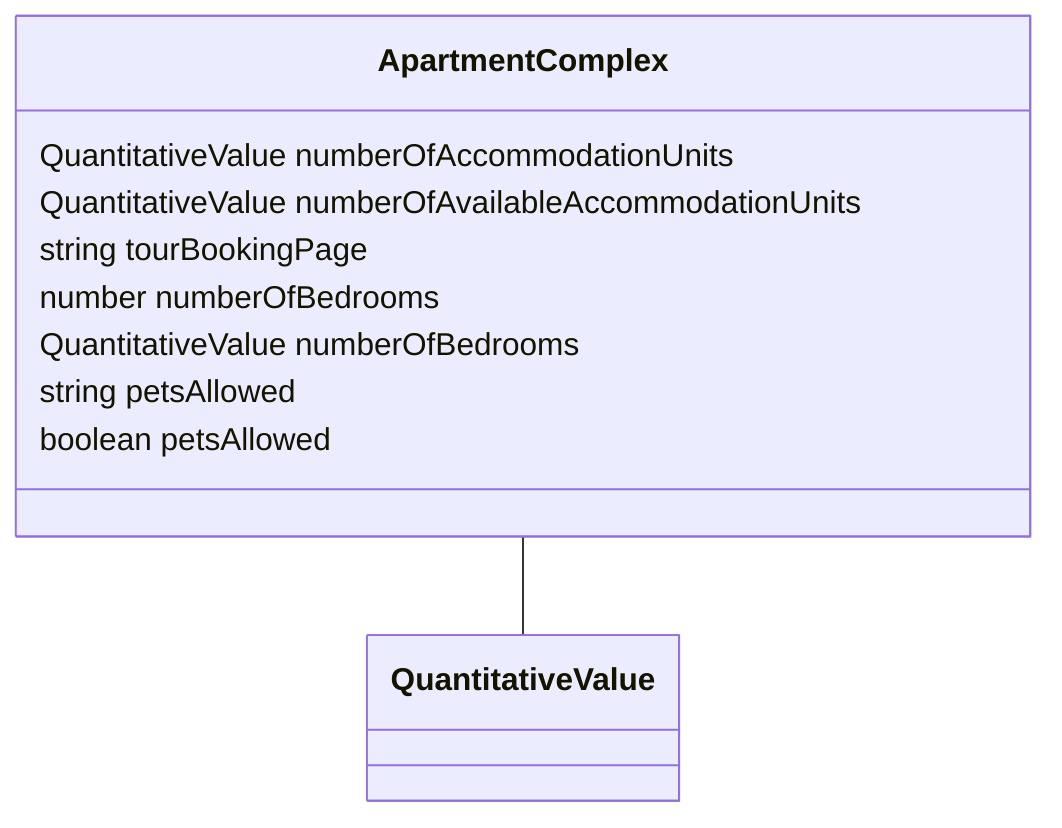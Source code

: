 classDiagram
  ApartmentComplex -- QuantitativeValue


class ApartmentComplex {

  QuantitativeValue numberOfAccommodationUnits
  QuantitativeValue numberOfAvailableAccommodationUnits
  string tourBookingPage
  number numberOfBedrooms
  QuantitativeValue numberOfBedrooms
  string petsAllowed
  boolean petsAllowed

 }